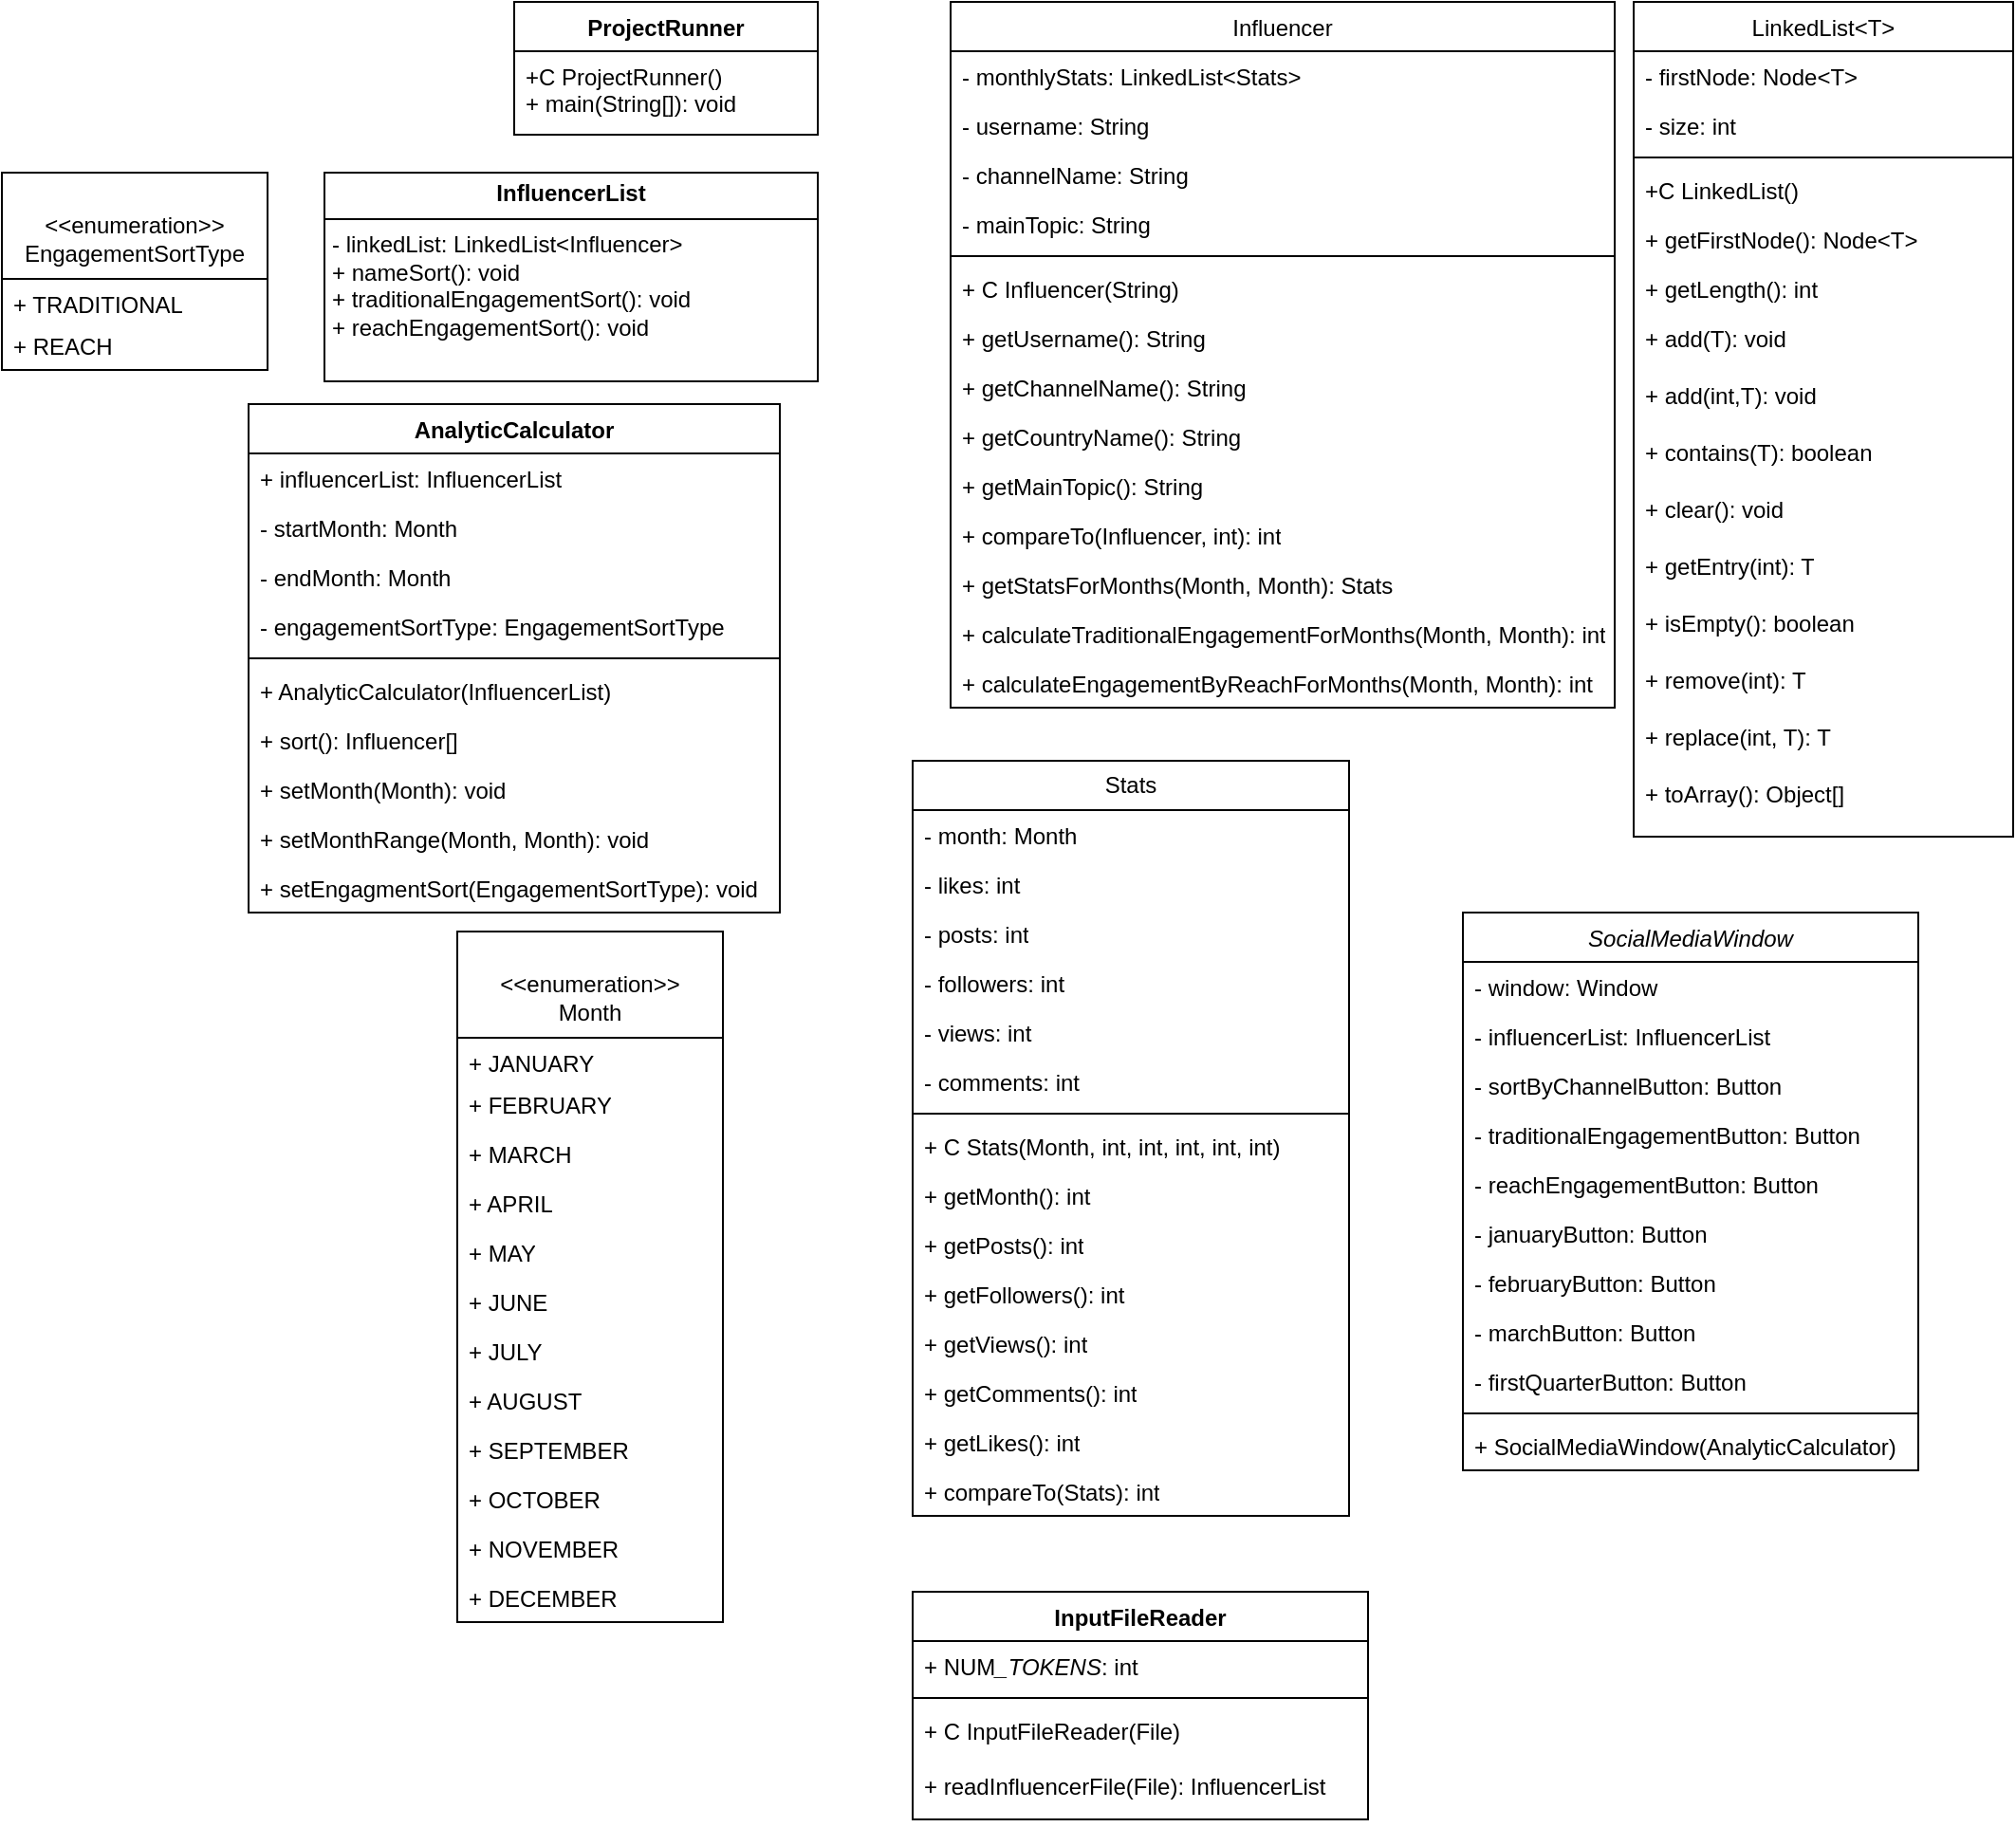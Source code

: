 <mxfile version="24.8.6">
  <diagram id="C5RBs43oDa-KdzZeNtuy" name="Page-1">
    <mxGraphModel dx="1621" dy="492" grid="1" gridSize="10" guides="1" tooltips="1" connect="1" arrows="1" fold="1" page="1" pageScale="1" pageWidth="827" pageHeight="1169" math="0" shadow="0">
      <root>
        <mxCell id="WIyWlLk6GJQsqaUBKTNV-0" />
        <mxCell id="WIyWlLk6GJQsqaUBKTNV-1" parent="WIyWlLk6GJQsqaUBKTNV-0" />
        <mxCell id="zkfFHV4jXpPFQw0GAbJ--6" value="Influencer" style="swimlane;fontStyle=0;align=center;verticalAlign=top;childLayout=stackLayout;horizontal=1;startSize=26;horizontalStack=0;resizeParent=1;resizeLast=0;collapsible=1;marginBottom=0;rounded=0;shadow=0;strokeWidth=1;" parent="WIyWlLk6GJQsqaUBKTNV-1" vertex="1">
          <mxGeometry x="250" y="10" width="350" height="372" as="geometry">
            <mxRectangle x="130" y="380" width="160" height="26" as="alternateBounds" />
          </mxGeometry>
        </mxCell>
        <mxCell id="zkfFHV4jXpPFQw0GAbJ--8" value="- monthlyStats: LinkedList&lt;Stats&gt;" style="text;align=left;verticalAlign=top;spacingLeft=4;spacingRight=4;overflow=hidden;rotatable=0;points=[[0,0.5],[1,0.5]];portConstraint=eastwest;rounded=0;shadow=0;html=0;" parent="zkfFHV4jXpPFQw0GAbJ--6" vertex="1">
          <mxGeometry y="26" width="350" height="26" as="geometry" />
        </mxCell>
        <mxCell id="LTOIYy0G5evQJyapDtlE-3" value="- username: String" style="text;strokeColor=none;fillColor=none;align=left;verticalAlign=top;spacingLeft=4;spacingRight=4;overflow=hidden;rotatable=0;points=[[0,0.5],[1,0.5]];portConstraint=eastwest;whiteSpace=wrap;html=1;" parent="zkfFHV4jXpPFQw0GAbJ--6" vertex="1">
          <mxGeometry y="52" width="350" height="26" as="geometry" />
        </mxCell>
        <mxCell id="LTOIYy0G5evQJyapDtlE-5" value="- channelName: String" style="text;strokeColor=none;fillColor=none;align=left;verticalAlign=top;spacingLeft=4;spacingRight=4;overflow=hidden;rotatable=0;points=[[0,0.5],[1,0.5]];portConstraint=eastwest;whiteSpace=wrap;html=1;" parent="zkfFHV4jXpPFQw0GAbJ--6" vertex="1">
          <mxGeometry y="78" width="350" height="26" as="geometry" />
        </mxCell>
        <mxCell id="LTOIYy0G5evQJyapDtlE-6" value="- mainTopic: String" style="text;strokeColor=none;fillColor=none;align=left;verticalAlign=top;spacingLeft=4;spacingRight=4;overflow=hidden;rotatable=0;points=[[0,0.5],[1,0.5]];portConstraint=eastwest;whiteSpace=wrap;html=1;" parent="zkfFHV4jXpPFQw0GAbJ--6" vertex="1">
          <mxGeometry y="104" width="350" height="26" as="geometry" />
        </mxCell>
        <mxCell id="zkfFHV4jXpPFQw0GAbJ--9" value="" style="line;html=1;strokeWidth=1;align=left;verticalAlign=middle;spacingTop=-1;spacingLeft=3;spacingRight=3;rotatable=0;labelPosition=right;points=[];portConstraint=eastwest;" parent="zkfFHV4jXpPFQw0GAbJ--6" vertex="1">
          <mxGeometry y="130" width="350" height="8" as="geometry" />
        </mxCell>
        <mxCell id="LTOIYy0G5evQJyapDtlE-2" value="+ C Influencer(String)" style="text;strokeColor=none;fillColor=none;align=left;verticalAlign=top;spacingLeft=4;spacingRight=4;overflow=hidden;rotatable=0;points=[[0,0.5],[1,0.5]];portConstraint=eastwest;whiteSpace=wrap;html=1;" parent="zkfFHV4jXpPFQw0GAbJ--6" vertex="1">
          <mxGeometry y="138" width="350" height="26" as="geometry" />
        </mxCell>
        <mxCell id="LTOIYy0G5evQJyapDtlE-32" value="+ getUsername(): String" style="text;strokeColor=none;fillColor=none;align=left;verticalAlign=top;spacingLeft=4;spacingRight=4;overflow=hidden;rotatable=0;points=[[0,0.5],[1,0.5]];portConstraint=eastwest;whiteSpace=wrap;html=1;" parent="zkfFHV4jXpPFQw0GAbJ--6" vertex="1">
          <mxGeometry y="164" width="350" height="26" as="geometry" />
        </mxCell>
        <mxCell id="LTOIYy0G5evQJyapDtlE-41" value="+ getChannelName(): String" style="text;strokeColor=none;fillColor=none;align=left;verticalAlign=top;spacingLeft=4;spacingRight=4;overflow=hidden;rotatable=0;points=[[0,0.5],[1,0.5]];portConstraint=eastwest;whiteSpace=wrap;html=1;" parent="zkfFHV4jXpPFQw0GAbJ--6" vertex="1">
          <mxGeometry y="190" width="350" height="26" as="geometry" />
        </mxCell>
        <mxCell id="LTOIYy0G5evQJyapDtlE-42" value="+ getCountryName(): String" style="text;strokeColor=none;fillColor=none;align=left;verticalAlign=top;spacingLeft=4;spacingRight=4;overflow=hidden;rotatable=0;points=[[0,0.5],[1,0.5]];portConstraint=eastwest;whiteSpace=wrap;html=1;" parent="zkfFHV4jXpPFQw0GAbJ--6" vertex="1">
          <mxGeometry y="216" width="350" height="26" as="geometry" />
        </mxCell>
        <mxCell id="LTOIYy0G5evQJyapDtlE-43" value="+ getMainTopic(): String" style="text;strokeColor=none;fillColor=none;align=left;verticalAlign=top;spacingLeft=4;spacingRight=4;overflow=hidden;rotatable=0;points=[[0,0.5],[1,0.5]];portConstraint=eastwest;whiteSpace=wrap;html=1;" parent="zkfFHV4jXpPFQw0GAbJ--6" vertex="1">
          <mxGeometry y="242" width="350" height="26" as="geometry" />
        </mxCell>
        <mxCell id="LTOIYy0G5evQJyapDtlE-61" value="+ compareTo(Influencer, int): int" style="text;strokeColor=none;fillColor=none;align=left;verticalAlign=top;spacingLeft=4;spacingRight=4;overflow=hidden;rotatable=0;points=[[0,0.5],[1,0.5]];portConstraint=eastwest;whiteSpace=wrap;html=1;" parent="zkfFHV4jXpPFQw0GAbJ--6" vertex="1">
          <mxGeometry y="268" width="350" height="26" as="geometry" />
        </mxCell>
        <mxCell id="LTOIYy0G5evQJyapDtlE-62" value="+ getStatsForMonths(Month, Month): Stats" style="text;strokeColor=none;fillColor=none;align=left;verticalAlign=top;spacingLeft=4;spacingRight=4;overflow=hidden;rotatable=0;points=[[0,0.5],[1,0.5]];portConstraint=eastwest;whiteSpace=wrap;html=1;" parent="zkfFHV4jXpPFQw0GAbJ--6" vertex="1">
          <mxGeometry y="294" width="350" height="26" as="geometry" />
        </mxCell>
        <mxCell id="LTOIYy0G5evQJyapDtlE-63" value="+ calculateTraditionalEngagementForMonths(Month, Month): int" style="text;strokeColor=none;fillColor=none;align=left;verticalAlign=top;spacingLeft=4;spacingRight=4;overflow=hidden;rotatable=0;points=[[0,0.5],[1,0.5]];portConstraint=eastwest;whiteSpace=wrap;html=1;" parent="zkfFHV4jXpPFQw0GAbJ--6" vertex="1">
          <mxGeometry y="320" width="350" height="26" as="geometry" />
        </mxCell>
        <mxCell id="LTOIYy0G5evQJyapDtlE-64" value="+ calculateEngagementByReachForMonths(Month, Month): int" style="text;strokeColor=none;fillColor=none;align=left;verticalAlign=top;spacingLeft=4;spacingRight=4;overflow=hidden;rotatable=0;points=[[0,0.5],[1,0.5]];portConstraint=eastwest;whiteSpace=wrap;html=1;" parent="zkfFHV4jXpPFQw0GAbJ--6" vertex="1">
          <mxGeometry y="346" width="350" height="26" as="geometry" />
        </mxCell>
        <mxCell id="zkfFHV4jXpPFQw0GAbJ--17" value="LinkedList&lt;T&gt;" style="swimlane;fontStyle=0;align=center;verticalAlign=top;childLayout=stackLayout;horizontal=1;startSize=26;horizontalStack=0;resizeParent=1;resizeLast=0;collapsible=1;marginBottom=0;rounded=0;shadow=0;strokeWidth=1;" parent="WIyWlLk6GJQsqaUBKTNV-1" vertex="1">
          <mxGeometry x="610" y="10" width="200" height="440" as="geometry">
            <mxRectangle x="550" y="140" width="160" height="26" as="alternateBounds" />
          </mxGeometry>
        </mxCell>
        <mxCell id="zkfFHV4jXpPFQw0GAbJ--19" value="- firstNode: Node&lt;T&gt;&#xa;" style="text;align=left;verticalAlign=top;spacingLeft=4;spacingRight=4;overflow=hidden;rotatable=0;points=[[0,0.5],[1,0.5]];portConstraint=eastwest;rounded=0;shadow=0;html=0;" parent="zkfFHV4jXpPFQw0GAbJ--17" vertex="1">
          <mxGeometry y="26" width="200" height="26" as="geometry" />
        </mxCell>
        <mxCell id="sbVfqPQkdPPdSctXHP_h-0" value="- size: int" style="text;strokeColor=none;fillColor=none;align=left;verticalAlign=top;spacingLeft=4;spacingRight=4;overflow=hidden;rotatable=0;points=[[0,0.5],[1,0.5]];portConstraint=eastwest;whiteSpace=wrap;html=1;" parent="zkfFHV4jXpPFQw0GAbJ--17" vertex="1">
          <mxGeometry y="52" width="200" height="26" as="geometry" />
        </mxCell>
        <mxCell id="zkfFHV4jXpPFQw0GAbJ--23" value="" style="line;html=1;strokeWidth=1;align=left;verticalAlign=middle;spacingTop=-1;spacingLeft=3;spacingRight=3;rotatable=0;labelPosition=right;points=[];portConstraint=eastwest;" parent="zkfFHV4jXpPFQw0GAbJ--17" vertex="1">
          <mxGeometry y="78" width="200" height="8" as="geometry" />
        </mxCell>
        <mxCell id="sbVfqPQkdPPdSctXHP_h-1" value="+C LinkedList()" style="text;strokeColor=none;fillColor=none;align=left;verticalAlign=top;spacingLeft=4;spacingRight=4;overflow=hidden;rotatable=0;points=[[0,0.5],[1,0.5]];portConstraint=eastwest;whiteSpace=wrap;html=1;" parent="zkfFHV4jXpPFQw0GAbJ--17" vertex="1">
          <mxGeometry y="86" width="200" height="26" as="geometry" />
        </mxCell>
        <mxCell id="sbVfqPQkdPPdSctXHP_h-2" value="+ getFirstNode(): Node&amp;lt;T&amp;gt;" style="text;strokeColor=none;fillColor=none;align=left;verticalAlign=top;spacingLeft=4;spacingRight=4;overflow=hidden;rotatable=0;points=[[0,0.5],[1,0.5]];portConstraint=eastwest;whiteSpace=wrap;html=1;" parent="zkfFHV4jXpPFQw0GAbJ--17" vertex="1">
          <mxGeometry y="112" width="200" height="26" as="geometry" />
        </mxCell>
        <mxCell id="sbVfqPQkdPPdSctXHP_h-3" value="+ getLength(): int" style="text;strokeColor=none;fillColor=none;align=left;verticalAlign=top;spacingLeft=4;spacingRight=4;overflow=hidden;rotatable=0;points=[[0,0.5],[1,0.5]];portConstraint=eastwest;whiteSpace=wrap;html=1;" parent="zkfFHV4jXpPFQw0GAbJ--17" vertex="1">
          <mxGeometry y="138" width="200" height="26" as="geometry" />
        </mxCell>
        <mxCell id="sbVfqPQkdPPdSctXHP_h-13" value="+ add(T): void&lt;span style=&quot;white-space: normal;&quot;&gt;&amp;nbsp;&lt;/span&gt;" style="text;strokeColor=none;fillColor=none;align=left;verticalAlign=top;spacingLeft=4;spacingRight=4;overflow=hidden;rotatable=0;points=[[0,0.5],[1,0.5]];portConstraint=eastwest;whiteSpace=wrap;html=1;" parent="zkfFHV4jXpPFQw0GAbJ--17" vertex="1">
          <mxGeometry y="164" width="200" height="30" as="geometry" />
        </mxCell>
        <mxCell id="sbVfqPQkdPPdSctXHP_h-14" value="+ add(int,T): void&lt;span style=&quot;white-space: normal;&quot;&gt;&amp;nbsp;&lt;/span&gt;" style="text;strokeColor=none;fillColor=none;align=left;verticalAlign=top;spacingLeft=4;spacingRight=4;overflow=hidden;rotatable=0;points=[[0,0.5],[1,0.5]];portConstraint=eastwest;whiteSpace=wrap;html=1;" parent="zkfFHV4jXpPFQw0GAbJ--17" vertex="1">
          <mxGeometry y="194" width="200" height="30" as="geometry" />
        </mxCell>
        <mxCell id="sbVfqPQkdPPdSctXHP_h-5" value="+&amp;nbsp;contains(T): boolean" style="text;strokeColor=none;fillColor=none;align=left;verticalAlign=top;spacingLeft=4;spacingRight=4;overflow=hidden;rotatable=0;points=[[0,0.5],[1,0.5]];portConstraint=eastwest;whiteSpace=wrap;html=1;" parent="zkfFHV4jXpPFQw0GAbJ--17" vertex="1">
          <mxGeometry y="224" width="200" height="30" as="geometry" />
        </mxCell>
        <mxCell id="sbVfqPQkdPPdSctXHP_h-6" value="+ clear(): void" style="text;strokeColor=none;fillColor=none;align=left;verticalAlign=top;spacingLeft=4;spacingRight=4;overflow=hidden;rotatable=0;points=[[0,0.5],[1,0.5]];portConstraint=eastwest;whiteSpace=wrap;html=1;" parent="zkfFHV4jXpPFQw0GAbJ--17" vertex="1">
          <mxGeometry y="254" width="200" height="30" as="geometry" />
        </mxCell>
        <mxCell id="sbVfqPQkdPPdSctXHP_h-8" value="+&amp;nbsp;getEntry(int): T" style="text;strokeColor=none;fillColor=none;align=left;verticalAlign=top;spacingLeft=4;spacingRight=4;overflow=hidden;rotatable=0;points=[[0,0.5],[1,0.5]];portConstraint=eastwest;whiteSpace=wrap;html=1;" parent="zkfFHV4jXpPFQw0GAbJ--17" vertex="1">
          <mxGeometry y="284" width="200" height="30" as="geometry" />
        </mxCell>
        <mxCell id="sbVfqPQkdPPdSctXHP_h-9" value="+&amp;nbsp;isEmpty(): boolean" style="text;strokeColor=none;fillColor=none;align=left;verticalAlign=top;spacingLeft=4;spacingRight=4;overflow=hidden;rotatable=0;points=[[0,0.5],[1,0.5]];portConstraint=eastwest;whiteSpace=wrap;html=1;" parent="zkfFHV4jXpPFQw0GAbJ--17" vertex="1">
          <mxGeometry y="314" width="200" height="30" as="geometry" />
        </mxCell>
        <mxCell id="sbVfqPQkdPPdSctXHP_h-10" value="+&amp;nbsp;remove(int): T" style="text;strokeColor=none;fillColor=none;align=left;verticalAlign=top;spacingLeft=4;spacingRight=4;overflow=hidden;rotatable=0;points=[[0,0.5],[1,0.5]];portConstraint=eastwest;whiteSpace=wrap;html=1;" parent="zkfFHV4jXpPFQw0GAbJ--17" vertex="1">
          <mxGeometry y="344" width="200" height="30" as="geometry" />
        </mxCell>
        <mxCell id="sbVfqPQkdPPdSctXHP_h-11" value="+&amp;nbsp;replace(int, T): T" style="text;strokeColor=none;fillColor=none;align=left;verticalAlign=top;spacingLeft=4;spacingRight=4;overflow=hidden;rotatable=0;points=[[0,0.5],[1,0.5]];portConstraint=eastwest;whiteSpace=wrap;html=1;" parent="zkfFHV4jXpPFQw0GAbJ--17" vertex="1">
          <mxGeometry y="374" width="200" height="30" as="geometry" />
        </mxCell>
        <mxCell id="sbVfqPQkdPPdSctXHP_h-12" value="+&amp;nbsp;&lt;span style=&quot;white-space: normal;&quot;&gt;toArray(): Object[]&amp;nbsp;&lt;/span&gt;" style="text;strokeColor=none;fillColor=none;align=left;verticalAlign=top;spacingLeft=4;spacingRight=4;overflow=hidden;rotatable=0;points=[[0,0.5],[1,0.5]];portConstraint=eastwest;whiteSpace=wrap;html=1;" parent="zkfFHV4jXpPFQw0GAbJ--17" vertex="1">
          <mxGeometry y="404" width="200" height="30" as="geometry" />
        </mxCell>
        <mxCell id="LTOIYy0G5evQJyapDtlE-0" value="&lt;p style=&quot;margin:0px;margin-top:4px;text-align:center;&quot;&gt;&lt;b&gt;InfluencerList&lt;/b&gt;&lt;/p&gt;&lt;hr size=&quot;1&quot; style=&quot;border-style:solid;&quot;&gt;&lt;p style=&quot;margin:0px;margin-left:4px;&quot;&gt;- linkedList: LinkedList&amp;lt;Influencer&amp;gt;&lt;/p&gt;&lt;p style=&quot;margin:0px;margin-left:4px;&quot;&gt;&lt;/p&gt;&lt;p style=&quot;margin:0px;margin-left:4px;&quot;&gt;+ nameSort(): void&lt;/p&gt;&lt;p style=&quot;margin:0px;margin-left:4px;&quot;&gt;+ traditionalEngagementSort(): void&lt;/p&gt;&lt;p style=&quot;margin:0px;margin-left:4px;&quot;&gt;+ reachEngagementSort(): void&lt;/p&gt;&lt;p style=&quot;margin:0px;margin-left:4px;&quot;&gt;&lt;br&gt;&lt;/p&gt;" style="verticalAlign=top;align=left;overflow=fill;html=1;whiteSpace=wrap;" parent="WIyWlLk6GJQsqaUBKTNV-1" vertex="1">
          <mxGeometry x="-80" y="100" width="260" height="110" as="geometry" />
        </mxCell>
        <mxCell id="B_OYt2lMoWtEu-5e6t47-4" value="InputFileReader" style="swimlane;fontStyle=1;align=center;verticalAlign=top;childLayout=stackLayout;horizontal=1;startSize=26;horizontalStack=0;resizeParent=1;resizeParentMax=0;resizeLast=0;collapsible=1;marginBottom=0;whiteSpace=wrap;html=1;" parent="WIyWlLk6GJQsqaUBKTNV-1" vertex="1">
          <mxGeometry x="230" y="848" width="240" height="120" as="geometry" />
        </mxCell>
        <mxCell id="B_OYt2lMoWtEu-5e6t47-5" value="+ NUM&lt;i&gt;_TOKENS&lt;/i&gt;: int" style="text;strokeColor=none;fillColor=none;align=left;verticalAlign=top;spacingLeft=4;spacingRight=4;overflow=hidden;rotatable=0;points=[[0,0.5],[1,0.5]];portConstraint=eastwest;whiteSpace=wrap;html=1;" parent="B_OYt2lMoWtEu-5e6t47-4" vertex="1">
          <mxGeometry y="26" width="240" height="26" as="geometry" />
        </mxCell>
        <mxCell id="B_OYt2lMoWtEu-5e6t47-6" value="" style="line;strokeWidth=1;fillColor=none;align=left;verticalAlign=middle;spacingTop=-1;spacingLeft=3;spacingRight=3;rotatable=0;labelPosition=right;points=[];portConstraint=eastwest;strokeColor=inherit;" parent="B_OYt2lMoWtEu-5e6t47-4" vertex="1">
          <mxGeometry y="52" width="240" height="8" as="geometry" />
        </mxCell>
        <mxCell id="B_OYt2lMoWtEu-5e6t47-7" value="&lt;div&gt;+ C InputFileReader(File)&lt;/div&gt;&lt;div&gt;&lt;br&gt;&lt;/div&gt;+ readInfluencerFile(File): InfluencerList&lt;div&gt;&lt;div&gt;&lt;br&gt;&lt;/div&gt;&lt;/div&gt;" style="text;strokeColor=none;fillColor=none;align=left;verticalAlign=top;spacingLeft=4;spacingRight=4;overflow=hidden;rotatable=0;points=[[0,0.5],[1,0.5]];portConstraint=eastwest;whiteSpace=wrap;html=1;" parent="B_OYt2lMoWtEu-5e6t47-4" vertex="1">
          <mxGeometry y="60" width="240" height="60" as="geometry" />
        </mxCell>
        <mxCell id="LTOIYy0G5evQJyapDtlE-15" value="&lt;div&gt;&lt;br&gt;&lt;/div&gt;&lt;div&gt;&amp;lt;&amp;lt;enumeration&amp;gt;&amp;gt;&lt;/div&gt;Month" style="swimlane;fontStyle=0;childLayout=stackLayout;horizontal=1;startSize=56;fillColor=none;horizontalStack=0;resizeParent=1;resizeParentMax=0;resizeLast=0;collapsible=1;marginBottom=0;whiteSpace=wrap;html=1;" parent="WIyWlLk6GJQsqaUBKTNV-1" vertex="1">
          <mxGeometry x="-10" y="500" width="140" height="364" as="geometry" />
        </mxCell>
        <mxCell id="LTOIYy0G5evQJyapDtlE-16" value="+ JANUARY" style="text;strokeColor=none;fillColor=none;align=left;verticalAlign=top;spacingLeft=4;spacingRight=4;overflow=hidden;rotatable=0;points=[[0,0.5],[1,0.5]];portConstraint=eastwest;whiteSpace=wrap;html=1;" parent="LTOIYy0G5evQJyapDtlE-15" vertex="1">
          <mxGeometry y="56" width="140" height="22" as="geometry" />
        </mxCell>
        <mxCell id="LTOIYy0G5evQJyapDtlE-19" value="+ FEBRUARY" style="text;strokeColor=none;fillColor=none;align=left;verticalAlign=top;spacingLeft=4;spacingRight=4;overflow=hidden;rotatable=0;points=[[0,0.5],[1,0.5]];portConstraint=eastwest;whiteSpace=wrap;html=1;" parent="LTOIYy0G5evQJyapDtlE-15" vertex="1">
          <mxGeometry y="78" width="140" height="26" as="geometry" />
        </mxCell>
        <mxCell id="LTOIYy0G5evQJyapDtlE-20" value="+ MARCH" style="text;strokeColor=none;fillColor=none;align=left;verticalAlign=top;spacingLeft=4;spacingRight=4;overflow=hidden;rotatable=0;points=[[0,0.5],[1,0.5]];portConstraint=eastwest;whiteSpace=wrap;html=1;" parent="LTOIYy0G5evQJyapDtlE-15" vertex="1">
          <mxGeometry y="104" width="140" height="26" as="geometry" />
        </mxCell>
        <mxCell id="LTOIYy0G5evQJyapDtlE-21" value="+ APRIL" style="text;strokeColor=none;fillColor=none;align=left;verticalAlign=top;spacingLeft=4;spacingRight=4;overflow=hidden;rotatable=0;points=[[0,0.5],[1,0.5]];portConstraint=eastwest;whiteSpace=wrap;html=1;" parent="LTOIYy0G5evQJyapDtlE-15" vertex="1">
          <mxGeometry y="130" width="140" height="26" as="geometry" />
        </mxCell>
        <mxCell id="LTOIYy0G5evQJyapDtlE-22" value="+ MAY" style="text;strokeColor=none;fillColor=none;align=left;verticalAlign=top;spacingLeft=4;spacingRight=4;overflow=hidden;rotatable=0;points=[[0,0.5],[1,0.5]];portConstraint=eastwest;whiteSpace=wrap;html=1;" parent="LTOIYy0G5evQJyapDtlE-15" vertex="1">
          <mxGeometry y="156" width="140" height="26" as="geometry" />
        </mxCell>
        <mxCell id="LTOIYy0G5evQJyapDtlE-23" value="+ JUNE" style="text;strokeColor=none;fillColor=none;align=left;verticalAlign=top;spacingLeft=4;spacingRight=4;overflow=hidden;rotatable=0;points=[[0,0.5],[1,0.5]];portConstraint=eastwest;whiteSpace=wrap;html=1;" parent="LTOIYy0G5evQJyapDtlE-15" vertex="1">
          <mxGeometry y="182" width="140" height="26" as="geometry" />
        </mxCell>
        <mxCell id="LTOIYy0G5evQJyapDtlE-24" value="+ JULY" style="text;strokeColor=none;fillColor=none;align=left;verticalAlign=top;spacingLeft=4;spacingRight=4;overflow=hidden;rotatable=0;points=[[0,0.5],[1,0.5]];portConstraint=eastwest;whiteSpace=wrap;html=1;" parent="LTOIYy0G5evQJyapDtlE-15" vertex="1">
          <mxGeometry y="208" width="140" height="26" as="geometry" />
        </mxCell>
        <mxCell id="LTOIYy0G5evQJyapDtlE-25" value="+ AUGUST" style="text;strokeColor=none;fillColor=none;align=left;verticalAlign=top;spacingLeft=4;spacingRight=4;overflow=hidden;rotatable=0;points=[[0,0.5],[1,0.5]];portConstraint=eastwest;whiteSpace=wrap;html=1;" parent="LTOIYy0G5evQJyapDtlE-15" vertex="1">
          <mxGeometry y="234" width="140" height="26" as="geometry" />
        </mxCell>
        <mxCell id="LTOIYy0G5evQJyapDtlE-26" value="+ SEPTEMBER" style="text;strokeColor=none;fillColor=none;align=left;verticalAlign=top;spacingLeft=4;spacingRight=4;overflow=hidden;rotatable=0;points=[[0,0.5],[1,0.5]];portConstraint=eastwest;whiteSpace=wrap;html=1;" parent="LTOIYy0G5evQJyapDtlE-15" vertex="1">
          <mxGeometry y="260" width="140" height="26" as="geometry" />
        </mxCell>
        <mxCell id="LTOIYy0G5evQJyapDtlE-27" value="+ OCTOBER" style="text;strokeColor=none;fillColor=none;align=left;verticalAlign=top;spacingLeft=4;spacingRight=4;overflow=hidden;rotatable=0;points=[[0,0.5],[1,0.5]];portConstraint=eastwest;whiteSpace=wrap;html=1;" parent="LTOIYy0G5evQJyapDtlE-15" vertex="1">
          <mxGeometry y="286" width="140" height="26" as="geometry" />
        </mxCell>
        <mxCell id="LTOIYy0G5evQJyapDtlE-28" value="+ NOVEMBER" style="text;strokeColor=none;fillColor=none;align=left;verticalAlign=top;spacingLeft=4;spacingRight=4;overflow=hidden;rotatable=0;points=[[0,0.5],[1,0.5]];portConstraint=eastwest;whiteSpace=wrap;html=1;" parent="LTOIYy0G5evQJyapDtlE-15" vertex="1">
          <mxGeometry y="312" width="140" height="26" as="geometry" />
        </mxCell>
        <mxCell id="LTOIYy0G5evQJyapDtlE-29" value="+ DECEMBER" style="text;strokeColor=none;fillColor=none;align=left;verticalAlign=top;spacingLeft=4;spacingRight=4;overflow=hidden;rotatable=0;points=[[0,0.5],[1,0.5]];portConstraint=eastwest;whiteSpace=wrap;html=1;" parent="LTOIYy0G5evQJyapDtlE-15" vertex="1">
          <mxGeometry y="338" width="140" height="26" as="geometry" />
        </mxCell>
        <mxCell id="8hzZ9agEiPaCotmCe5OC-2" value="AnalyticCalculator" style="swimlane;fontStyle=1;align=center;verticalAlign=top;childLayout=stackLayout;horizontal=1;startSize=26;horizontalStack=0;resizeParent=1;resizeParentMax=0;resizeLast=0;collapsible=1;marginBottom=0;whiteSpace=wrap;html=1;" parent="WIyWlLk6GJQsqaUBKTNV-1" vertex="1">
          <mxGeometry x="-120" y="222" width="280" height="268" as="geometry" />
        </mxCell>
        <mxCell id="8hzZ9agEiPaCotmCe5OC-3" value="+ influencerList: InfluencerList" style="text;strokeColor=none;fillColor=none;align=left;verticalAlign=top;spacingLeft=4;spacingRight=4;overflow=hidden;rotatable=0;points=[[0,0.5],[1,0.5]];portConstraint=eastwest;whiteSpace=wrap;html=1;" parent="8hzZ9agEiPaCotmCe5OC-2" vertex="1">
          <mxGeometry y="26" width="280" height="26" as="geometry" />
        </mxCell>
        <mxCell id="x1g2G0VUyh_dRbEcCk-r-34" value="- startMonth: Month" style="text;strokeColor=none;fillColor=none;align=left;verticalAlign=top;spacingLeft=4;spacingRight=4;overflow=hidden;rotatable=0;points=[[0,0.5],[1,0.5]];portConstraint=eastwest;whiteSpace=wrap;html=1;" vertex="1" parent="8hzZ9agEiPaCotmCe5OC-2">
          <mxGeometry y="52" width="280" height="26" as="geometry" />
        </mxCell>
        <mxCell id="x1g2G0VUyh_dRbEcCk-r-37" value="- endMonth: Month" style="text;strokeColor=none;fillColor=none;align=left;verticalAlign=top;spacingLeft=4;spacingRight=4;overflow=hidden;rotatable=0;points=[[0,0.5],[1,0.5]];portConstraint=eastwest;whiteSpace=wrap;html=1;" vertex="1" parent="8hzZ9agEiPaCotmCe5OC-2">
          <mxGeometry y="78" width="280" height="26" as="geometry" />
        </mxCell>
        <mxCell id="x1g2G0VUyh_dRbEcCk-r-35" value="- engagementSortType: EngagementSortType&lt;div&gt;&lt;br&gt;&lt;/div&gt;" style="text;strokeColor=none;fillColor=none;align=left;verticalAlign=top;spacingLeft=4;spacingRight=4;overflow=hidden;rotatable=0;points=[[0,0.5],[1,0.5]];portConstraint=eastwest;whiteSpace=wrap;html=1;" vertex="1" parent="8hzZ9agEiPaCotmCe5OC-2">
          <mxGeometry y="104" width="280" height="26" as="geometry" />
        </mxCell>
        <mxCell id="8hzZ9agEiPaCotmCe5OC-4" value="" style="line;strokeWidth=1;fillColor=none;align=left;verticalAlign=middle;spacingTop=-1;spacingLeft=3;spacingRight=3;rotatable=0;labelPosition=right;points=[];portConstraint=eastwest;strokeColor=inherit;" parent="8hzZ9agEiPaCotmCe5OC-2" vertex="1">
          <mxGeometry y="130" width="280" height="8" as="geometry" />
        </mxCell>
        <mxCell id="8hzZ9agEiPaCotmCe5OC-5" value="+ AnalyticCalculator(InfluencerList)" style="text;strokeColor=none;fillColor=none;align=left;verticalAlign=top;spacingLeft=4;spacingRight=4;overflow=hidden;rotatable=0;points=[[0,0.5],[1,0.5]];portConstraint=eastwest;whiteSpace=wrap;html=1;" parent="8hzZ9agEiPaCotmCe5OC-2" vertex="1">
          <mxGeometry y="138" width="280" height="26" as="geometry" />
        </mxCell>
        <mxCell id="x1g2G0VUyh_dRbEcCk-r-32" value="+ sort(): Influencer[]" style="text;strokeColor=none;fillColor=none;align=left;verticalAlign=top;spacingLeft=4;spacingRight=4;overflow=hidden;rotatable=0;points=[[0,0.5],[1,0.5]];portConstraint=eastwest;whiteSpace=wrap;html=1;" vertex="1" parent="8hzZ9agEiPaCotmCe5OC-2">
          <mxGeometry y="164" width="280" height="26" as="geometry" />
        </mxCell>
        <mxCell id="x1g2G0VUyh_dRbEcCk-r-33" value="+ setMonth(Month): void" style="text;strokeColor=none;fillColor=none;align=left;verticalAlign=top;spacingLeft=4;spacingRight=4;overflow=hidden;rotatable=0;points=[[0,0.5],[1,0.5]];portConstraint=eastwest;whiteSpace=wrap;html=1;" vertex="1" parent="8hzZ9agEiPaCotmCe5OC-2">
          <mxGeometry y="190" width="280" height="26" as="geometry" />
        </mxCell>
        <mxCell id="x1g2G0VUyh_dRbEcCk-r-36" value="+ setMonthRange(Month, Month): void" style="text;strokeColor=none;fillColor=none;align=left;verticalAlign=top;spacingLeft=4;spacingRight=4;overflow=hidden;rotatable=0;points=[[0,0.5],[1,0.5]];portConstraint=eastwest;whiteSpace=wrap;html=1;" vertex="1" parent="8hzZ9agEiPaCotmCe5OC-2">
          <mxGeometry y="216" width="280" height="26" as="geometry" />
        </mxCell>
        <mxCell id="x1g2G0VUyh_dRbEcCk-r-38" value="+ setEngagmentSort(EngagementSortType): void" style="text;strokeColor=none;fillColor=none;align=left;verticalAlign=top;spacingLeft=4;spacingRight=4;overflow=hidden;rotatable=0;points=[[0,0.5],[1,0.5]];portConstraint=eastwest;whiteSpace=wrap;html=1;" vertex="1" parent="8hzZ9agEiPaCotmCe5OC-2">
          <mxGeometry y="242" width="280" height="26" as="geometry" />
        </mxCell>
        <mxCell id="8hzZ9agEiPaCotmCe5OC-10" value="ProjectRunner" style="swimlane;fontStyle=1;align=center;verticalAlign=top;childLayout=stackLayout;horizontal=1;startSize=26;horizontalStack=0;resizeParent=1;resizeParentMax=0;resizeLast=0;collapsible=1;marginBottom=0;whiteSpace=wrap;html=1;" parent="WIyWlLk6GJQsqaUBKTNV-1" vertex="1">
          <mxGeometry x="20" y="10" width="160" height="70" as="geometry" />
        </mxCell>
        <mxCell id="8hzZ9agEiPaCotmCe5OC-11" value="+C ProjectRunner()&lt;div&gt;+ main(String[]): void&lt;/div&gt;" style="text;strokeColor=none;fillColor=none;align=left;verticalAlign=top;spacingLeft=4;spacingRight=4;overflow=hidden;rotatable=0;points=[[0,0.5],[1,0.5]];portConstraint=eastwest;whiteSpace=wrap;html=1;" parent="8hzZ9agEiPaCotmCe5OC-10" vertex="1">
          <mxGeometry y="26" width="160" height="44" as="geometry" />
        </mxCell>
        <mxCell id="LTOIYy0G5evQJyapDtlE-53" value="Stats" style="swimlane;fontStyle=0;childLayout=stackLayout;horizontal=1;startSize=26;fillColor=none;horizontalStack=0;resizeParent=1;resizeParentMax=0;resizeLast=0;collapsible=1;marginBottom=0;whiteSpace=wrap;html=1;" parent="WIyWlLk6GJQsqaUBKTNV-1" vertex="1">
          <mxGeometry x="230" y="410" width="230" height="398" as="geometry" />
        </mxCell>
        <mxCell id="LTOIYy0G5evQJyapDtlE-54" value="- month: Month" style="text;strokeColor=none;fillColor=none;align=left;verticalAlign=top;spacingLeft=4;spacingRight=4;overflow=hidden;rotatable=0;points=[[0,0.5],[1,0.5]];portConstraint=eastwest;whiteSpace=wrap;html=1;" parent="LTOIYy0G5evQJyapDtlE-53" vertex="1">
          <mxGeometry y="26" width="230" height="26" as="geometry" />
        </mxCell>
        <mxCell id="LTOIYy0G5evQJyapDtlE-55" value="- likes: int" style="text;strokeColor=none;fillColor=none;align=left;verticalAlign=top;spacingLeft=4;spacingRight=4;overflow=hidden;rotatable=0;points=[[0,0.5],[1,0.5]];portConstraint=eastwest;whiteSpace=wrap;html=1;" parent="LTOIYy0G5evQJyapDtlE-53" vertex="1">
          <mxGeometry y="52" width="230" height="26" as="geometry" />
        </mxCell>
        <mxCell id="LTOIYy0G5evQJyapDtlE-8" value="- posts: int" style="text;strokeColor=none;fillColor=none;align=left;verticalAlign=top;spacingLeft=4;spacingRight=4;overflow=hidden;rotatable=0;points=[[0,0.5],[1,0.5]];portConstraint=eastwest;whiteSpace=wrap;html=1;" parent="LTOIYy0G5evQJyapDtlE-53" vertex="1">
          <mxGeometry y="78" width="230" height="26" as="geometry" />
        </mxCell>
        <mxCell id="LTOIYy0G5evQJyapDtlE-11" value="- followers: int" style="text;strokeColor=none;fillColor=none;align=left;verticalAlign=top;spacingLeft=4;spacingRight=4;overflow=hidden;rotatable=0;points=[[0,0.5],[1,0.5]];portConstraint=eastwest;whiteSpace=wrap;html=1;" parent="LTOIYy0G5evQJyapDtlE-53" vertex="1">
          <mxGeometry y="104" width="230" height="26" as="geometry" />
        </mxCell>
        <mxCell id="LTOIYy0G5evQJyapDtlE-10" value="- views: int" style="text;strokeColor=none;fillColor=none;align=left;verticalAlign=top;spacingLeft=4;spacingRight=4;overflow=hidden;rotatable=0;points=[[0,0.5],[1,0.5]];portConstraint=eastwest;whiteSpace=wrap;html=1;" parent="LTOIYy0G5evQJyapDtlE-53" vertex="1">
          <mxGeometry y="130" width="230" height="26" as="geometry" />
        </mxCell>
        <mxCell id="LTOIYy0G5evQJyapDtlE-9" value="- comments: int" style="text;strokeColor=none;fillColor=none;align=left;verticalAlign=top;spacingLeft=4;spacingRight=4;overflow=hidden;rotatable=0;points=[[0,0.5],[1,0.5]];portConstraint=eastwest;whiteSpace=wrap;html=1;" parent="LTOIYy0G5evQJyapDtlE-53" vertex="1">
          <mxGeometry y="156" width="230" height="26" as="geometry" />
        </mxCell>
        <mxCell id="LTOIYy0G5evQJyapDtlE-60" value="" style="line;strokeWidth=1;fillColor=none;align=left;verticalAlign=middle;spacingTop=-1;spacingLeft=3;spacingRight=3;rotatable=0;labelPosition=right;points=[];portConstraint=eastwest;strokeColor=inherit;" parent="LTOIYy0G5evQJyapDtlE-53" vertex="1">
          <mxGeometry y="182" width="230" height="8" as="geometry" />
        </mxCell>
        <mxCell id="LTOIYy0G5evQJyapDtlE-31" value="+ C Stats(Month, int, int, int, int, int)" style="text;strokeColor=none;fillColor=none;align=left;verticalAlign=top;spacingLeft=4;spacingRight=4;overflow=hidden;rotatable=0;points=[[0,0.5],[1,0.5]];portConstraint=eastwest;whiteSpace=wrap;html=1;" parent="LTOIYy0G5evQJyapDtlE-53" vertex="1">
          <mxGeometry y="190" width="230" height="26" as="geometry" />
        </mxCell>
        <mxCell id="LTOIYy0G5evQJyapDtlE-65" value="+ getMonth(): int" style="text;strokeColor=none;fillColor=none;align=left;verticalAlign=top;spacingLeft=4;spacingRight=4;overflow=hidden;rotatable=0;points=[[0,0.5],[1,0.5]];portConstraint=eastwest;whiteSpace=wrap;html=1;" parent="LTOIYy0G5evQJyapDtlE-53" vertex="1">
          <mxGeometry y="216" width="230" height="26" as="geometry" />
        </mxCell>
        <mxCell id="LTOIYy0G5evQJyapDtlE-45" value="+ getPosts(): int" style="text;strokeColor=none;fillColor=none;align=left;verticalAlign=top;spacingLeft=4;spacingRight=4;overflow=hidden;rotatable=0;points=[[0,0.5],[1,0.5]];portConstraint=eastwest;whiteSpace=wrap;html=1;" parent="LTOIYy0G5evQJyapDtlE-53" vertex="1">
          <mxGeometry y="242" width="230" height="26" as="geometry" />
        </mxCell>
        <mxCell id="LTOIYy0G5evQJyapDtlE-47" value="+ getFollowers(): int" style="text;strokeColor=none;fillColor=none;align=left;verticalAlign=top;spacingLeft=4;spacingRight=4;overflow=hidden;rotatable=0;points=[[0,0.5],[1,0.5]];portConstraint=eastwest;whiteSpace=wrap;html=1;" parent="LTOIYy0G5evQJyapDtlE-53" vertex="1">
          <mxGeometry y="268" width="230" height="26" as="geometry" />
        </mxCell>
        <mxCell id="LTOIYy0G5evQJyapDtlE-48" value="+ getViews(): int" style="text;strokeColor=none;fillColor=none;align=left;verticalAlign=top;spacingLeft=4;spacingRight=4;overflow=hidden;rotatable=0;points=[[0,0.5],[1,0.5]];portConstraint=eastwest;whiteSpace=wrap;html=1;" parent="LTOIYy0G5evQJyapDtlE-53" vertex="1">
          <mxGeometry y="294" width="230" height="26" as="geometry" />
        </mxCell>
        <mxCell id="LTOIYy0G5evQJyapDtlE-46" value="+ getComments(): int" style="text;strokeColor=none;fillColor=none;align=left;verticalAlign=top;spacingLeft=4;spacingRight=4;overflow=hidden;rotatable=0;points=[[0,0.5],[1,0.5]];portConstraint=eastwest;whiteSpace=wrap;html=1;" parent="LTOIYy0G5evQJyapDtlE-53" vertex="1">
          <mxGeometry y="320" width="230" height="26" as="geometry" />
        </mxCell>
        <mxCell id="LTOIYy0G5evQJyapDtlE-44" value="+ getLikes(): int" style="text;strokeColor=none;fillColor=none;align=left;verticalAlign=top;spacingLeft=4;spacingRight=4;overflow=hidden;rotatable=0;points=[[0,0.5],[1,0.5]];portConstraint=eastwest;whiteSpace=wrap;html=1;" parent="LTOIYy0G5evQJyapDtlE-53" vertex="1">
          <mxGeometry y="346" width="230" height="26" as="geometry" />
        </mxCell>
        <mxCell id="LTOIYy0G5evQJyapDtlE-49" value="+ compareTo(Stats): int" style="text;strokeColor=none;fillColor=none;align=left;verticalAlign=top;spacingLeft=4;spacingRight=4;overflow=hidden;rotatable=0;points=[[0,0.5],[1,0.5]];portConstraint=eastwest;whiteSpace=wrap;html=1;" parent="LTOIYy0G5evQJyapDtlE-53" vertex="1">
          <mxGeometry y="372" width="230" height="26" as="geometry" />
        </mxCell>
        <mxCell id="zkfFHV4jXpPFQw0GAbJ--0" value="SocialMediaWindow" style="swimlane;fontStyle=2;align=center;verticalAlign=top;childLayout=stackLayout;horizontal=1;startSize=26;horizontalStack=0;resizeParent=1;resizeLast=0;collapsible=1;marginBottom=0;rounded=0;shadow=0;strokeWidth=1;" parent="WIyWlLk6GJQsqaUBKTNV-1" vertex="1">
          <mxGeometry x="520" y="490" width="240" height="294" as="geometry">
            <mxRectangle x="230" y="140" width="160" height="26" as="alternateBounds" />
          </mxGeometry>
        </mxCell>
        <mxCell id="zkfFHV4jXpPFQw0GAbJ--1" value="- window: Window" style="text;align=left;verticalAlign=top;spacingLeft=4;spacingRight=4;overflow=hidden;rotatable=0;points=[[0,0.5],[1,0.5]];portConstraint=eastwest;" parent="zkfFHV4jXpPFQw0GAbJ--0" vertex="1">
          <mxGeometry y="26" width="240" height="26" as="geometry" />
        </mxCell>
        <mxCell id="x1g2G0VUyh_dRbEcCk-r-0" value="- influencerList: InfluencerList" style="text;align=left;verticalAlign=top;spacingLeft=4;spacingRight=4;overflow=hidden;rotatable=0;points=[[0,0.5],[1,0.5]];portConstraint=eastwest;" vertex="1" parent="zkfFHV4jXpPFQw0GAbJ--0">
          <mxGeometry y="52" width="240" height="26" as="geometry" />
        </mxCell>
        <mxCell id="x1g2G0VUyh_dRbEcCk-r-3" value="- sortByChannelButton: Button" style="text;align=left;verticalAlign=top;spacingLeft=4;spacingRight=4;overflow=hidden;rotatable=0;points=[[0,0.5],[1,0.5]];portConstraint=eastwest;" vertex="1" parent="zkfFHV4jXpPFQw0GAbJ--0">
          <mxGeometry y="78" width="240" height="26" as="geometry" />
        </mxCell>
        <mxCell id="x1g2G0VUyh_dRbEcCk-r-5" value="- traditionalEngagementButton: Button" style="text;align=left;verticalAlign=top;spacingLeft=4;spacingRight=4;overflow=hidden;rotatable=0;points=[[0,0.5],[1,0.5]];portConstraint=eastwest;" vertex="1" parent="zkfFHV4jXpPFQw0GAbJ--0">
          <mxGeometry y="104" width="240" height="26" as="geometry" />
        </mxCell>
        <mxCell id="x1g2G0VUyh_dRbEcCk-r-4" value="- reachEngagementButton: Button" style="text;align=left;verticalAlign=top;spacingLeft=4;spacingRight=4;overflow=hidden;rotatable=0;points=[[0,0.5],[1,0.5]];portConstraint=eastwest;" vertex="1" parent="zkfFHV4jXpPFQw0GAbJ--0">
          <mxGeometry y="130" width="240" height="26" as="geometry" />
        </mxCell>
        <mxCell id="x1g2G0VUyh_dRbEcCk-r-6" value="- januaryButton: Button" style="text;align=left;verticalAlign=top;spacingLeft=4;spacingRight=4;overflow=hidden;rotatable=0;points=[[0,0.5],[1,0.5]];portConstraint=eastwest;" vertex="1" parent="zkfFHV4jXpPFQw0GAbJ--0">
          <mxGeometry y="156" width="240" height="26" as="geometry" />
        </mxCell>
        <mxCell id="x1g2G0VUyh_dRbEcCk-r-7" value="- februaryButton: Button" style="text;align=left;verticalAlign=top;spacingLeft=4;spacingRight=4;overflow=hidden;rotatable=0;points=[[0,0.5],[1,0.5]];portConstraint=eastwest;" vertex="1" parent="zkfFHV4jXpPFQw0GAbJ--0">
          <mxGeometry y="182" width="240" height="26" as="geometry" />
        </mxCell>
        <mxCell id="x1g2G0VUyh_dRbEcCk-r-8" value="- marchButton: Button" style="text;align=left;verticalAlign=top;spacingLeft=4;spacingRight=4;overflow=hidden;rotatable=0;points=[[0,0.5],[1,0.5]];portConstraint=eastwest;" vertex="1" parent="zkfFHV4jXpPFQw0GAbJ--0">
          <mxGeometry y="208" width="240" height="26" as="geometry" />
        </mxCell>
        <mxCell id="x1g2G0VUyh_dRbEcCk-r-9" value="- firstQuarterButton: Button" style="text;align=left;verticalAlign=top;spacingLeft=4;spacingRight=4;overflow=hidden;rotatable=0;points=[[0,0.5],[1,0.5]];portConstraint=eastwest;" vertex="1" parent="zkfFHV4jXpPFQw0GAbJ--0">
          <mxGeometry y="234" width="240" height="26" as="geometry" />
        </mxCell>
        <mxCell id="zkfFHV4jXpPFQw0GAbJ--4" value="" style="line;html=1;strokeWidth=1;align=left;verticalAlign=middle;spacingTop=-1;spacingLeft=3;spacingRight=3;rotatable=0;labelPosition=right;points=[];portConstraint=eastwest;" parent="zkfFHV4jXpPFQw0GAbJ--0" vertex="1">
          <mxGeometry y="260" width="240" height="8" as="geometry" />
        </mxCell>
        <mxCell id="x1g2G0VUyh_dRbEcCk-r-10" value="+ SocialMediaWindow(AnalyticCalculator)" style="text;align=left;verticalAlign=top;spacingLeft=4;spacingRight=4;overflow=hidden;rotatable=0;points=[[0,0.5],[1,0.5]];portConstraint=eastwest;" vertex="1" parent="zkfFHV4jXpPFQw0GAbJ--0">
          <mxGeometry y="268" width="240" height="26" as="geometry" />
        </mxCell>
        <mxCell id="x1g2G0VUyh_dRbEcCk-r-29" value="&lt;div&gt;&lt;br&gt;&lt;/div&gt;&lt;div&gt;&amp;lt;&amp;lt;enumeration&amp;gt;&amp;gt;&lt;/div&gt;EngagementSortType" style="swimlane;fontStyle=0;childLayout=stackLayout;horizontal=1;startSize=56;fillColor=none;horizontalStack=0;resizeParent=1;resizeParentMax=0;resizeLast=0;collapsible=1;marginBottom=0;whiteSpace=wrap;html=1;" vertex="1" parent="WIyWlLk6GJQsqaUBKTNV-1">
          <mxGeometry x="-250" y="100" width="140" height="104" as="geometry" />
        </mxCell>
        <mxCell id="x1g2G0VUyh_dRbEcCk-r-30" value="+ TRADITIONAL" style="text;strokeColor=none;fillColor=none;align=left;verticalAlign=top;spacingLeft=4;spacingRight=4;overflow=hidden;rotatable=0;points=[[0,0.5],[1,0.5]];portConstraint=eastwest;whiteSpace=wrap;html=1;" vertex="1" parent="x1g2G0VUyh_dRbEcCk-r-29">
          <mxGeometry y="56" width="140" height="22" as="geometry" />
        </mxCell>
        <mxCell id="x1g2G0VUyh_dRbEcCk-r-31" value="+ REACH" style="text;strokeColor=none;fillColor=none;align=left;verticalAlign=top;spacingLeft=4;spacingRight=4;overflow=hidden;rotatable=0;points=[[0,0.5],[1,0.5]];portConstraint=eastwest;whiteSpace=wrap;html=1;" vertex="1" parent="x1g2G0VUyh_dRbEcCk-r-29">
          <mxGeometry y="78" width="140" height="26" as="geometry" />
        </mxCell>
      </root>
    </mxGraphModel>
  </diagram>
</mxfile>
